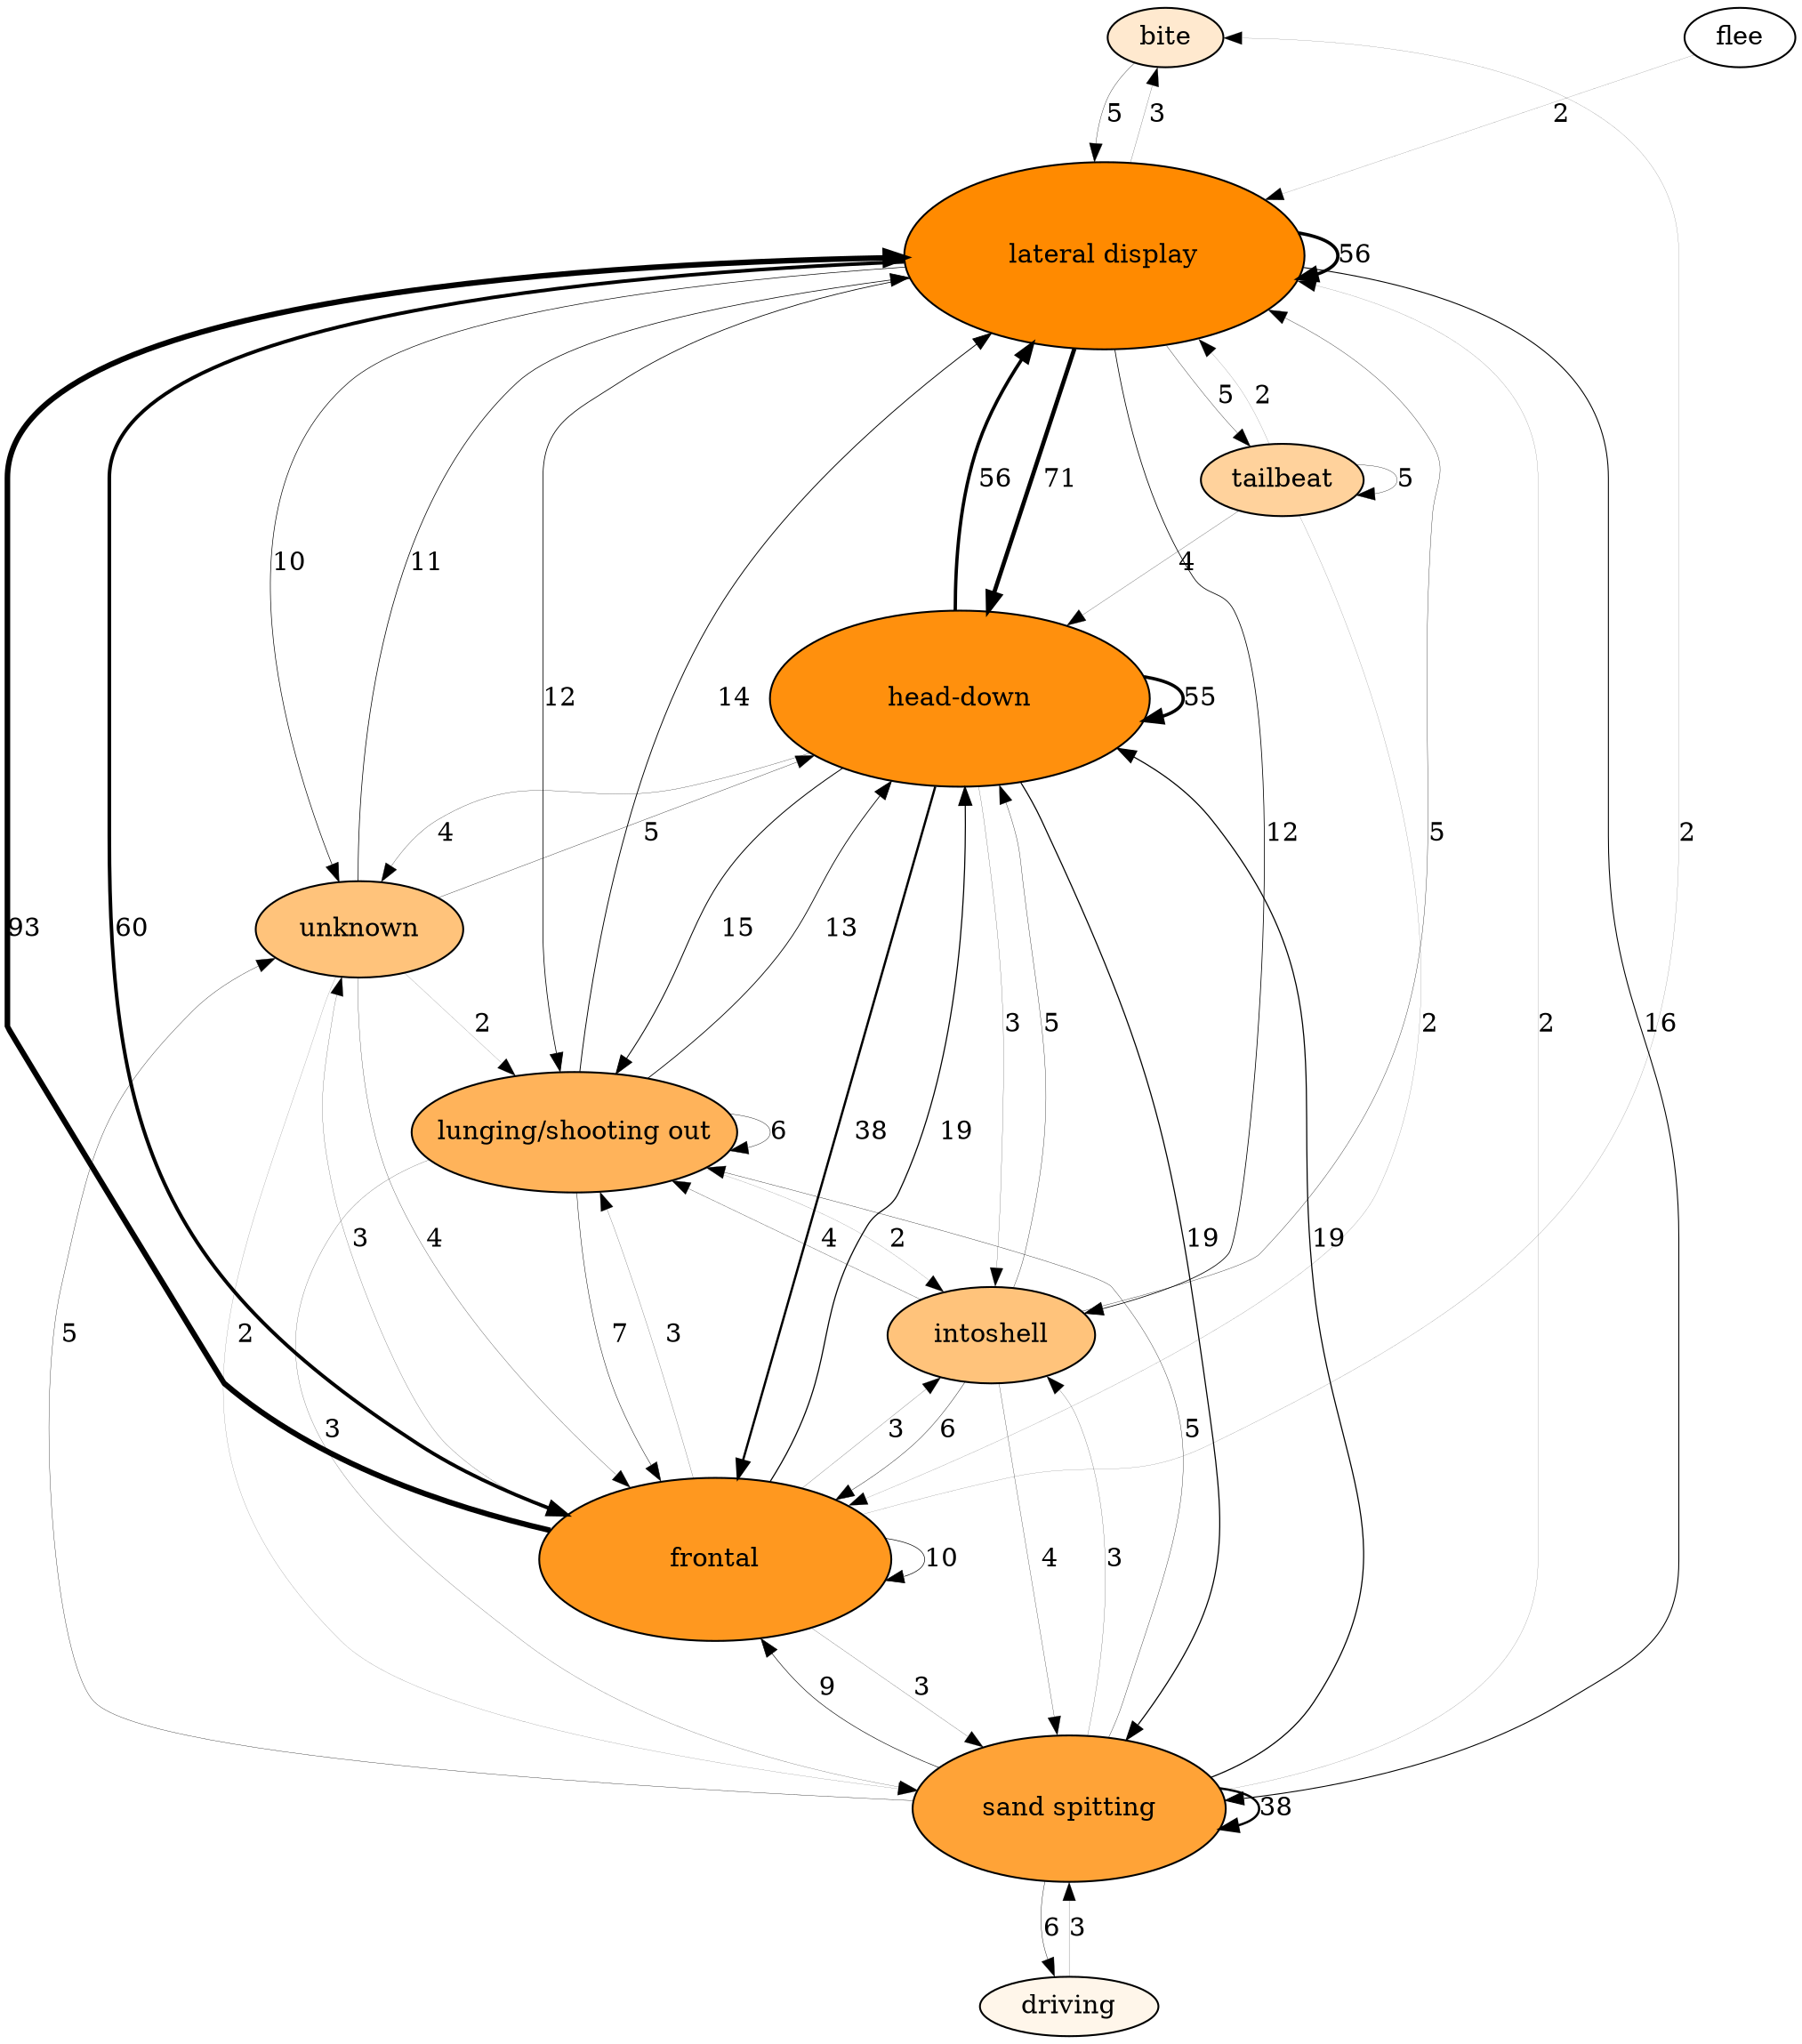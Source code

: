 digraph  {
bite [fillcolor="0.09 0.19057187451785096 1", height="0.2668006243249913", style=filled, width="0.5717156235535529"];
"lateral display" [fillcolor="0.09 1.0 1", height="1.4", style=filled, width="3.0"];
driving [fillcolor="0.09 0.08432939788194696 1", height="0.11806115703472574", style=filled, width="0.2529881936458409"];
"sand spitting" [fillcolor="0.09 0.7846659352428846 1", height="1.0985323093400383", style=filled, width="2.353997805728654"];
flee [fillcolor="0.09 0.0 1", height="0.0", style=filled, width="0.0"];
frontal [fillcolor="0.09 0.8775811704143326 1", height="1.2286136385800654", style=filled, width="2.6327435112429978"];
"head-down" [fillcolor="0.09 0.9471239044192692 1", height="1.3259734661869769", style=filled, width="2.8413717132578076"];
intoshell [fillcolor="0.09 0.5168155714981202 1", height="0.7235418000973682", style=filled, width="1.5504467144943606"];
"lunging/shooting out" [fillcolor="0.09 0.6475547860258603 1", height="0.9065767004362043", style=filled, width="1.9426643580775806"];
unknown [fillcolor="0.09 0.5168155714981202 1", height="0.7235418000973682", style=filled, width="1.5504467144943606"];
tailbeat [fillcolor="0.09 0.3893009469266594 1", height="0.5450213256973231", style=filled, width="1.1679028407799783"];
bite -> "lateral display"  [label=5, penwidth="0.16129032258064516"];
"lateral display" -> bite  [label=3, penwidth="0.0967741935483871"];
"lateral display" -> frontal  [label=60, penwidth="1.935483870967742"];
"lateral display" -> "head-down"  [label=71, penwidth="2.290322580645161"];
"lateral display" -> intoshell  [label=12, penwidth="0.3870967741935484"];
"lateral display" -> "lateral display"  [label=56, penwidth="1.806451612903226"];
"lateral display" -> "lunging/shooting out"  [label=12, penwidth="0.3870967741935484"];
"lateral display" -> "sand spitting"  [label=16, penwidth="0.5161290322580645"];
"lateral display" -> tailbeat  [label=5, penwidth="0.16129032258064516"];
"lateral display" -> unknown  [label=10, penwidth="0.3225806451612903"];
driving -> "sand spitting"  [label=3, penwidth="0.0967741935483871"];
"sand spitting" -> driving  [label=6, penwidth="0.1935483870967742"];
"sand spitting" -> frontal  [label=9, penwidth="0.29032258064516125"];
"sand spitting" -> "head-down"  [label=19, penwidth="0.6129032258064516"];
"sand spitting" -> intoshell  [label=3, penwidth="0.0967741935483871"];
"sand spitting" -> "lateral display"  [label=2, penwidth="0.06451612903225806"];
"sand spitting" -> "lunging/shooting out"  [label=5, penwidth="0.16129032258064516"];
"sand spitting" -> "sand spitting"  [label=38, penwidth="1.2258064516129032"];
"sand spitting" -> unknown  [label=5, penwidth="0.16129032258064516"];
flee -> "lateral display"  [label=2, penwidth="0.06451612903225806"];
frontal -> bite  [label=2, penwidth="0.06451612903225806"];
frontal -> frontal  [label=10, penwidth="0.3225806451612903"];
frontal -> "head-down"  [label=19, penwidth="0.6129032258064516"];
frontal -> intoshell  [label=3, penwidth="0.0967741935483871"];
frontal -> "lateral display"  [label=93, penwidth="3.0"];
frontal -> "lunging/shooting out"  [label=3, penwidth="0.0967741935483871"];
frontal -> "sand spitting"  [label=3, penwidth="0.0967741935483871"];
frontal -> unknown  [label=3, penwidth="0.0967741935483871"];
"head-down" -> frontal  [label=38, penwidth="1.2258064516129032"];
"head-down" -> "head-down"  [label=55, penwidth="1.774193548387097"];
"head-down" -> intoshell  [label=3, penwidth="0.0967741935483871"];
"head-down" -> "lateral display"  [label=56, penwidth="1.806451612903226"];
"head-down" -> "lunging/shooting out"  [label=15, penwidth="0.4838709677419355"];
"head-down" -> "sand spitting"  [label=19, penwidth="0.6129032258064516"];
"head-down" -> unknown  [label=4, penwidth="0.12903225806451613"];
intoshell -> frontal  [label=6, penwidth="0.1935483870967742"];
intoshell -> "head-down"  [label=5, penwidth="0.16129032258064516"];
intoshell -> "lateral display"  [label=5, penwidth="0.16129032258064516"];
intoshell -> "lunging/shooting out"  [label=4, penwidth="0.12903225806451613"];
intoshell -> "sand spitting"  [label=4, penwidth="0.12903225806451613"];
"lunging/shooting out" -> frontal  [label=7, penwidth="0.22580645161290325"];
"lunging/shooting out" -> "head-down"  [label=13, penwidth="0.4193548387096774"];
"lunging/shooting out" -> intoshell  [label=2, penwidth="0.06451612903225806"];
"lunging/shooting out" -> "lateral display"  [label=14, penwidth="0.4516129032258065"];
"lunging/shooting out" -> "lunging/shooting out"  [label=6, penwidth="0.1935483870967742"];
"lunging/shooting out" -> "sand spitting"  [label=3, penwidth="0.0967741935483871"];
unknown -> frontal  [label=4, penwidth="0.12903225806451613"];
unknown -> "head-down"  [label=5, penwidth="0.16129032258064516"];
unknown -> "lateral display"  [label=11, penwidth="0.3548387096774194"];
unknown -> "lunging/shooting out"  [label=2, penwidth="0.06451612903225806"];
unknown -> "sand spitting"  [label=2, penwidth="0.06451612903225806"];
tailbeat -> frontal  [label=2, penwidth="0.06451612903225806"];
tailbeat -> "head-down"  [label=4, penwidth="0.12903225806451613"];
tailbeat -> "lateral display"  [label=2, penwidth="0.06451612903225806"];
tailbeat -> tailbeat  [label=5, penwidth="0.16129032258064516"];
}
